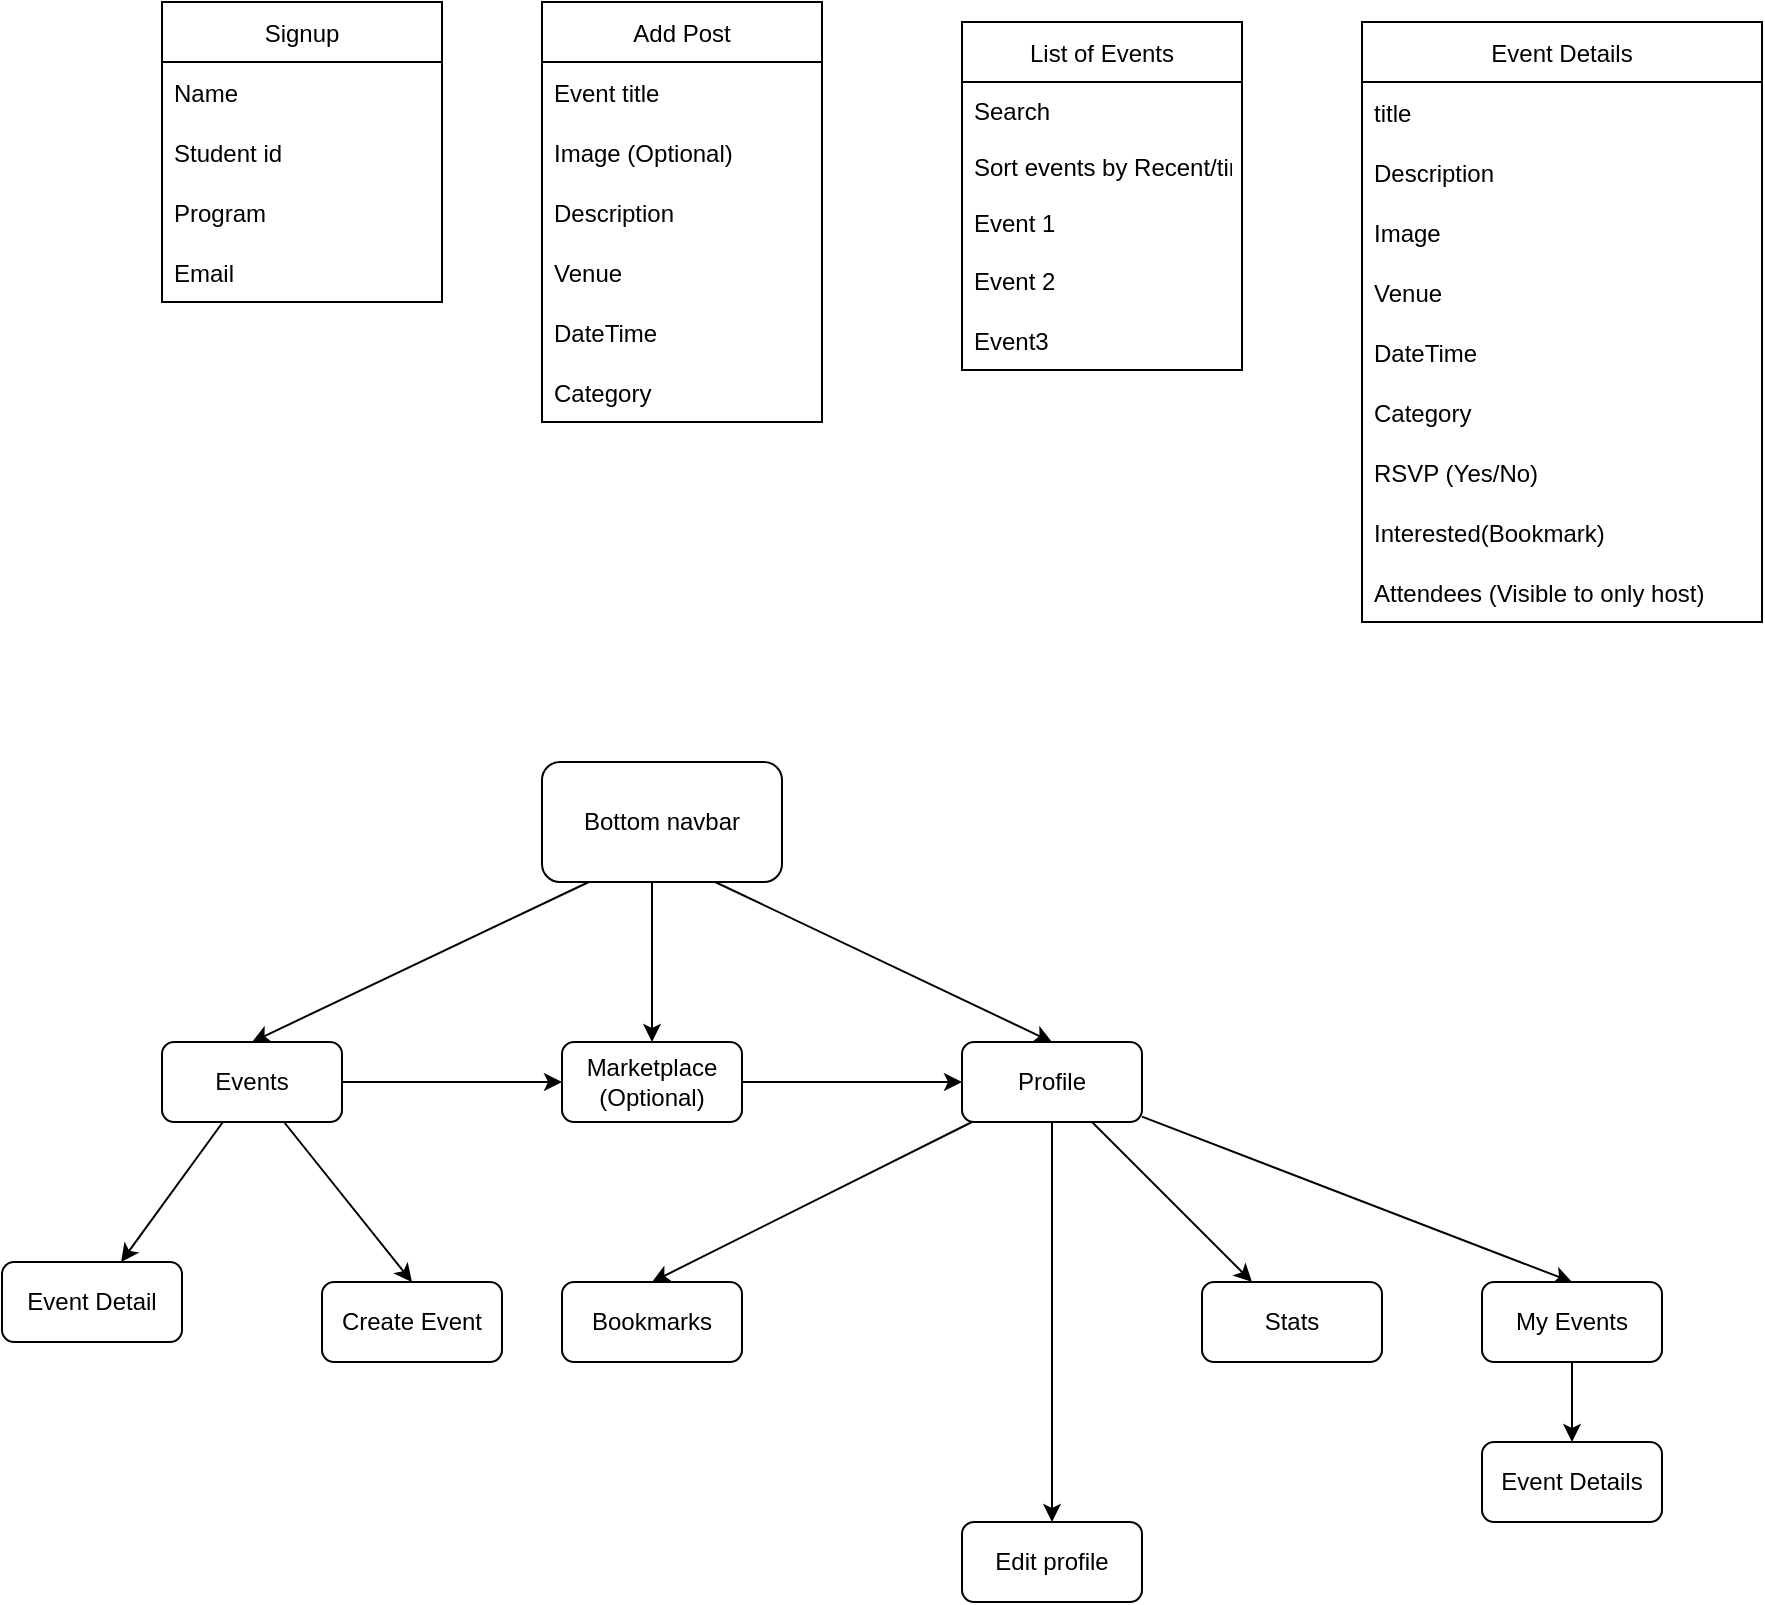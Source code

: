<mxfile>
    <diagram id="WZWgRQ6d6za5VYxM8k4h" name="Page-1">
        <mxGraphModel dx="1102" dy="309" grid="1" gridSize="10" guides="1" tooltips="1" connect="1" arrows="1" fold="1" page="1" pageScale="1" pageWidth="850" pageHeight="1100" math="0" shadow="0">
            <root>
                <mxCell id="0"/>
                <mxCell id="1" parent="0"/>
                <mxCell id="7" value="Signup" style="swimlane;fontStyle=0;childLayout=stackLayout;horizontal=1;startSize=30;horizontalStack=0;resizeParent=1;resizeParentMax=0;resizeLast=0;collapsible=1;marginBottom=0;" parent="1" vertex="1">
                    <mxGeometry x="40" width="140" height="150" as="geometry"/>
                </mxCell>
                <mxCell id="8" value="Name" style="text;strokeColor=none;fillColor=none;align=left;verticalAlign=middle;spacingLeft=4;spacingRight=4;overflow=hidden;points=[[0,0.5],[1,0.5]];portConstraint=eastwest;rotatable=0;" parent="7" vertex="1">
                    <mxGeometry y="30" width="140" height="30" as="geometry"/>
                </mxCell>
                <mxCell id="9" value="Student id" style="text;strokeColor=none;fillColor=none;align=left;verticalAlign=middle;spacingLeft=4;spacingRight=4;overflow=hidden;points=[[0,0.5],[1,0.5]];portConstraint=eastwest;rotatable=0;" parent="7" vertex="1">
                    <mxGeometry y="60" width="140" height="30" as="geometry"/>
                </mxCell>
                <mxCell id="10" value="Program" style="text;strokeColor=none;fillColor=none;align=left;verticalAlign=middle;spacingLeft=4;spacingRight=4;overflow=hidden;points=[[0,0.5],[1,0.5]];portConstraint=eastwest;rotatable=0;" parent="7" vertex="1">
                    <mxGeometry y="90" width="140" height="30" as="geometry"/>
                </mxCell>
                <mxCell id="11" value="Email" style="text;strokeColor=none;fillColor=none;align=left;verticalAlign=middle;spacingLeft=4;spacingRight=4;overflow=hidden;points=[[0,0.5],[1,0.5]];portConstraint=eastwest;rotatable=0;" parent="7" vertex="1">
                    <mxGeometry y="120" width="140" height="30" as="geometry"/>
                </mxCell>
                <mxCell id="12" value="Add Post" style="swimlane;fontStyle=0;childLayout=stackLayout;horizontal=1;startSize=30;horizontalStack=0;resizeParent=1;resizeParentMax=0;resizeLast=0;collapsible=1;marginBottom=0;" parent="1" vertex="1">
                    <mxGeometry x="230" width="140" height="210" as="geometry"/>
                </mxCell>
                <mxCell id="13" value="Event title" style="text;strokeColor=none;fillColor=none;align=left;verticalAlign=middle;spacingLeft=4;spacingRight=4;overflow=hidden;points=[[0,0.5],[1,0.5]];portConstraint=eastwest;rotatable=0;" parent="12" vertex="1">
                    <mxGeometry y="30" width="140" height="30" as="geometry"/>
                </mxCell>
                <mxCell id="26" value="Image (Optional)" style="text;strokeColor=none;fillColor=none;align=left;verticalAlign=middle;spacingLeft=4;spacingRight=4;overflow=hidden;points=[[0,0.5],[1,0.5]];portConstraint=eastwest;rotatable=0;" parent="12" vertex="1">
                    <mxGeometry y="60" width="140" height="30" as="geometry"/>
                </mxCell>
                <mxCell id="14" value="Description" style="text;strokeColor=none;fillColor=none;align=left;verticalAlign=middle;spacingLeft=4;spacingRight=4;overflow=hidden;points=[[0,0.5],[1,0.5]];portConstraint=eastwest;rotatable=0;" parent="12" vertex="1">
                    <mxGeometry y="90" width="140" height="30" as="geometry"/>
                </mxCell>
                <mxCell id="16" value="Venue" style="text;strokeColor=none;fillColor=none;align=left;verticalAlign=middle;spacingLeft=4;spacingRight=4;overflow=hidden;points=[[0,0.5],[1,0.5]];portConstraint=eastwest;rotatable=0;" parent="12" vertex="1">
                    <mxGeometry y="120" width="140" height="30" as="geometry"/>
                </mxCell>
                <mxCell id="15" value="DateTime" style="text;strokeColor=none;fillColor=none;align=left;verticalAlign=middle;spacingLeft=4;spacingRight=4;overflow=hidden;points=[[0,0.5],[1,0.5]];portConstraint=eastwest;rotatable=0;" parent="12" vertex="1">
                    <mxGeometry y="150" width="140" height="30" as="geometry"/>
                </mxCell>
                <mxCell id="30" value="Category" style="text;strokeColor=none;fillColor=none;align=left;verticalAlign=middle;spacingLeft=4;spacingRight=4;overflow=hidden;points=[[0,0.5],[1,0.5]];portConstraint=eastwest;rotatable=0;" parent="12" vertex="1">
                    <mxGeometry y="180" width="140" height="30" as="geometry"/>
                </mxCell>
                <mxCell id="17" value="List of Events" style="swimlane;fontStyle=0;childLayout=stackLayout;horizontal=1;startSize=30;horizontalStack=0;resizeParent=1;resizeParentMax=0;resizeLast=0;collapsible=1;marginBottom=0;" parent="1" vertex="1">
                    <mxGeometry x="440" y="10" width="140" height="174" as="geometry"/>
                </mxCell>
                <mxCell id="36" value="Search" style="text;strokeColor=none;fillColor=none;align=left;verticalAlign=middle;spacingLeft=4;spacingRight=4;overflow=hidden;points=[[0,0.5],[1,0.5]];portConstraint=eastwest;rotatable=0;" parent="17" vertex="1">
                    <mxGeometry y="30" width="140" height="28" as="geometry"/>
                </mxCell>
                <mxCell id="35" value="Sort events by Recent/time" style="text;strokeColor=none;fillColor=none;align=left;verticalAlign=middle;spacingLeft=4;spacingRight=4;overflow=hidden;points=[[0,0.5],[1,0.5]];portConstraint=eastwest;rotatable=0;" parent="17" vertex="1">
                    <mxGeometry y="58" width="140" height="28" as="geometry"/>
                </mxCell>
                <mxCell id="18" value="Event 1" style="text;strokeColor=none;fillColor=none;align=left;verticalAlign=middle;spacingLeft=4;spacingRight=4;overflow=hidden;points=[[0,0.5],[1,0.5]];portConstraint=eastwest;rotatable=0;" parent="17" vertex="1">
                    <mxGeometry y="86" width="140" height="28" as="geometry"/>
                </mxCell>
                <mxCell id="19" value="Event 2" style="text;strokeColor=none;fillColor=none;align=left;verticalAlign=middle;spacingLeft=4;spacingRight=4;overflow=hidden;points=[[0,0.5],[1,0.5]];portConstraint=eastwest;rotatable=0;" parent="17" vertex="1">
                    <mxGeometry y="114" width="140" height="30" as="geometry"/>
                </mxCell>
                <mxCell id="20" value="Event3" style="text;strokeColor=none;fillColor=none;align=left;verticalAlign=middle;spacingLeft=4;spacingRight=4;overflow=hidden;points=[[0,0.5],[1,0.5]];portConstraint=eastwest;rotatable=0;" parent="17" vertex="1">
                    <mxGeometry y="144" width="140" height="30" as="geometry"/>
                </mxCell>
                <mxCell id="22" value="Event Details" style="swimlane;fontStyle=0;childLayout=stackLayout;horizontal=1;startSize=30;horizontalStack=0;resizeParent=1;resizeParentMax=0;resizeLast=0;collapsible=1;marginBottom=0;" parent="1" vertex="1">
                    <mxGeometry x="640" y="10" width="200" height="300" as="geometry"/>
                </mxCell>
                <mxCell id="23" value="title" style="text;strokeColor=none;fillColor=none;align=left;verticalAlign=middle;spacingLeft=4;spacingRight=4;overflow=hidden;points=[[0,0.5],[1,0.5]];portConstraint=eastwest;rotatable=0;" parent="22" vertex="1">
                    <mxGeometry y="30" width="200" height="30" as="geometry"/>
                </mxCell>
                <mxCell id="24" value="Description" style="text;strokeColor=none;fillColor=none;align=left;verticalAlign=middle;spacingLeft=4;spacingRight=4;overflow=hidden;points=[[0,0.5],[1,0.5]];portConstraint=eastwest;rotatable=0;" parent="22" vertex="1">
                    <mxGeometry y="60" width="200" height="30" as="geometry"/>
                </mxCell>
                <mxCell id="25" value="Image" style="text;strokeColor=none;fillColor=none;align=left;verticalAlign=middle;spacingLeft=4;spacingRight=4;overflow=hidden;points=[[0,0.5],[1,0.5]];portConstraint=eastwest;rotatable=0;" parent="22" vertex="1">
                    <mxGeometry y="90" width="200" height="30" as="geometry"/>
                </mxCell>
                <mxCell id="29" value="Venue" style="text;strokeColor=none;fillColor=none;align=left;verticalAlign=middle;spacingLeft=4;spacingRight=4;overflow=hidden;points=[[0,0.5],[1,0.5]];portConstraint=eastwest;rotatable=0;" parent="22" vertex="1">
                    <mxGeometry y="120" width="200" height="30" as="geometry"/>
                </mxCell>
                <mxCell id="28" value="DateTime" style="text;strokeColor=none;fillColor=none;align=left;verticalAlign=middle;spacingLeft=4;spacingRight=4;overflow=hidden;points=[[0,0.5],[1,0.5]];portConstraint=eastwest;rotatable=0;" parent="22" vertex="1">
                    <mxGeometry y="150" width="200" height="30" as="geometry"/>
                </mxCell>
                <mxCell id="27" value="Category" style="text;strokeColor=none;fillColor=none;align=left;verticalAlign=middle;spacingLeft=4;spacingRight=4;overflow=hidden;points=[[0,0.5],[1,0.5]];portConstraint=eastwest;rotatable=0;" parent="22" vertex="1">
                    <mxGeometry y="180" width="200" height="30" as="geometry"/>
                </mxCell>
                <mxCell id="31" value="RSVP (Yes/No)" style="text;strokeColor=none;fillColor=none;align=left;verticalAlign=middle;spacingLeft=4;spacingRight=4;overflow=hidden;points=[[0,0.5],[1,0.5]];portConstraint=eastwest;rotatable=0;" parent="22" vertex="1">
                    <mxGeometry y="210" width="200" height="30" as="geometry"/>
                </mxCell>
                <mxCell id="32" value="Interested(Bookmark)" style="text;strokeColor=none;fillColor=none;align=left;verticalAlign=middle;spacingLeft=4;spacingRight=4;overflow=hidden;points=[[0,0.5],[1,0.5]];portConstraint=eastwest;rotatable=0;" parent="22" vertex="1">
                    <mxGeometry y="240" width="200" height="30" as="geometry"/>
                </mxCell>
                <mxCell id="65" value="Attendees (Visible to only host)" style="text;strokeColor=none;fillColor=none;align=left;verticalAlign=middle;spacingLeft=4;spacingRight=4;overflow=hidden;points=[[0,0.5],[1,0.5]];portConstraint=eastwest;rotatable=0;" parent="22" vertex="1">
                    <mxGeometry y="270" width="200" height="30" as="geometry"/>
                </mxCell>
                <mxCell id="50" style="edgeStyle=none;html=1;entryX=0.5;entryY=0;entryDx=0;entryDy=0;" parent="1" target="38" edge="1">
                    <mxGeometry relative="1" as="geometry">
                        <mxPoint x="253.421" y="440" as="sourcePoint"/>
                    </mxGeometry>
                </mxCell>
                <mxCell id="51" value="" style="edgeStyle=none;html=1;" parent="1" target="41" edge="1">
                    <mxGeometry relative="1" as="geometry">
                        <mxPoint x="285" y="440" as="sourcePoint"/>
                    </mxGeometry>
                </mxCell>
                <mxCell id="52" style="edgeStyle=none;html=1;entryX=0.5;entryY=0;entryDx=0;entryDy=0;" parent="1" target="40" edge="1">
                    <mxGeometry relative="1" as="geometry">
                        <mxPoint x="316.579" y="440" as="sourcePoint"/>
                    </mxGeometry>
                </mxCell>
                <mxCell id="47" value="" style="edgeStyle=none;html=1;" parent="1" source="38" target="46" edge="1">
                    <mxGeometry relative="1" as="geometry"/>
                </mxCell>
                <mxCell id="48" style="edgeStyle=none;html=1;" parent="1" source="38" target="41" edge="1">
                    <mxGeometry relative="1" as="geometry"/>
                </mxCell>
                <mxCell id="57" style="edgeStyle=none;html=1;entryX=0.5;entryY=0;entryDx=0;entryDy=0;" parent="1" source="38" target="56" edge="1">
                    <mxGeometry relative="1" as="geometry"/>
                </mxCell>
                <mxCell id="38" value="Events" style="rounded=1;whiteSpace=wrap;html=1;" parent="1" vertex="1">
                    <mxGeometry x="40" y="520" width="90" height="40" as="geometry"/>
                </mxCell>
                <mxCell id="44" style="edgeStyle=none;html=1;entryX=0.5;entryY=0;entryDx=0;entryDy=0;" parent="1" source="40" target="43" edge="1">
                    <mxGeometry relative="1" as="geometry"/>
                </mxCell>
                <mxCell id="45" style="edgeStyle=none;html=1;" parent="1" source="40" target="42" edge="1">
                    <mxGeometry relative="1" as="geometry"/>
                </mxCell>
                <mxCell id="60" style="edgeStyle=none;html=1;entryX=0.5;entryY=0;entryDx=0;entryDy=0;" parent="1" source="40" target="59" edge="1">
                    <mxGeometry relative="1" as="geometry"/>
                </mxCell>
                <mxCell id="62" style="edgeStyle=none;html=1;" parent="1" source="40" target="61" edge="1">
                    <mxGeometry relative="1" as="geometry"/>
                </mxCell>
                <mxCell id="40" value="Profile" style="rounded=1;whiteSpace=wrap;html=1;" parent="1" vertex="1">
                    <mxGeometry x="440" y="520" width="90" height="40" as="geometry"/>
                </mxCell>
                <mxCell id="49" style="edgeStyle=none;html=1;" parent="1" source="41" target="40" edge="1">
                    <mxGeometry relative="1" as="geometry"/>
                </mxCell>
                <mxCell id="41" value="Marketplace (Optional)" style="rounded=1;whiteSpace=wrap;html=1;" parent="1" vertex="1">
                    <mxGeometry x="240" y="520" width="90" height="40" as="geometry"/>
                </mxCell>
                <mxCell id="42" value="Edit profile" style="rounded=1;whiteSpace=wrap;html=1;" parent="1" vertex="1">
                    <mxGeometry x="440" y="760" width="90" height="40" as="geometry"/>
                </mxCell>
                <mxCell id="43" value="Bookmarks" style="rounded=1;whiteSpace=wrap;html=1;" parent="1" vertex="1">
                    <mxGeometry x="240" y="640" width="90" height="40" as="geometry"/>
                </mxCell>
                <mxCell id="46" value="Event Detail&lt;br&gt;" style="rounded=1;whiteSpace=wrap;html=1;" parent="1" vertex="1">
                    <mxGeometry x="-40" y="630" width="90" height="40" as="geometry"/>
                </mxCell>
                <mxCell id="54" value="&lt;span&gt;Bottom navbar&lt;/span&gt;" style="rounded=1;whiteSpace=wrap;html=1;" parent="1" vertex="1">
                    <mxGeometry x="230" y="380" width="120" height="60" as="geometry"/>
                </mxCell>
                <mxCell id="56" value="Create Event" style="rounded=1;whiteSpace=wrap;html=1;" parent="1" vertex="1">
                    <mxGeometry x="120" y="640" width="90" height="40" as="geometry"/>
                </mxCell>
                <mxCell id="64" value="" style="edgeStyle=none;html=1;" parent="1" source="59" target="63" edge="1">
                    <mxGeometry relative="1" as="geometry"/>
                </mxCell>
                <mxCell id="59" value="My Events" style="rounded=1;whiteSpace=wrap;html=1;" parent="1" vertex="1">
                    <mxGeometry x="700" y="640" width="90" height="40" as="geometry"/>
                </mxCell>
                <mxCell id="61" value="Stats" style="rounded=1;whiteSpace=wrap;html=1;" parent="1" vertex="1">
                    <mxGeometry x="560" y="640" width="90" height="40" as="geometry"/>
                </mxCell>
                <mxCell id="63" value="Event Details" style="rounded=1;whiteSpace=wrap;html=1;" parent="1" vertex="1">
                    <mxGeometry x="700" y="720" width="90" height="40" as="geometry"/>
                </mxCell>
            </root>
        </mxGraphModel>
    </diagram>
</mxfile>